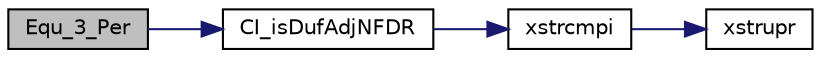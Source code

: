 digraph "Equ_3_Per"
{
  edge [fontname="Helvetica",fontsize="10",labelfontname="Helvetica",labelfontsize="10"];
  node [fontname="Helvetica",fontsize="10",shape=record];
  rankdir="LR";
  Node1 [label="Equ_3_Per",height=0.2,width=0.4,color="black", fillcolor="grey75", style="filled", fontcolor="black"];
  Node1 -> Node2 [color="midnightblue",fontsize="10",style="solid",fontname="Helvetica"];
  Node2 [label="CI_isDufAdjNFDR",height=0.2,width=0.4,color="black", fillcolor="white", style="filled",URL="$fof__ci_8c.html#ae0c9eed5d7856b096c50bc8d39544fa7"];
  Node2 -> Node3 [color="midnightblue",fontsize="10",style="solid",fontname="Helvetica"];
  Node3 [label="xstrcmpi",height=0.2,width=0.4,color="black", fillcolor="white", style="filled",URL="$fof__ansi_8h.html#ae4a2af8fafbd412557cbf887bb828c13"];
  Node3 -> Node4 [color="midnightblue",fontsize="10",style="solid",fontname="Helvetica"];
  Node4 [label="xstrupr",height=0.2,width=0.4,color="black", fillcolor="white", style="filled",URL="$fof__unix_8c.html#a597515502edd92634b421f7f86824375"];
}
